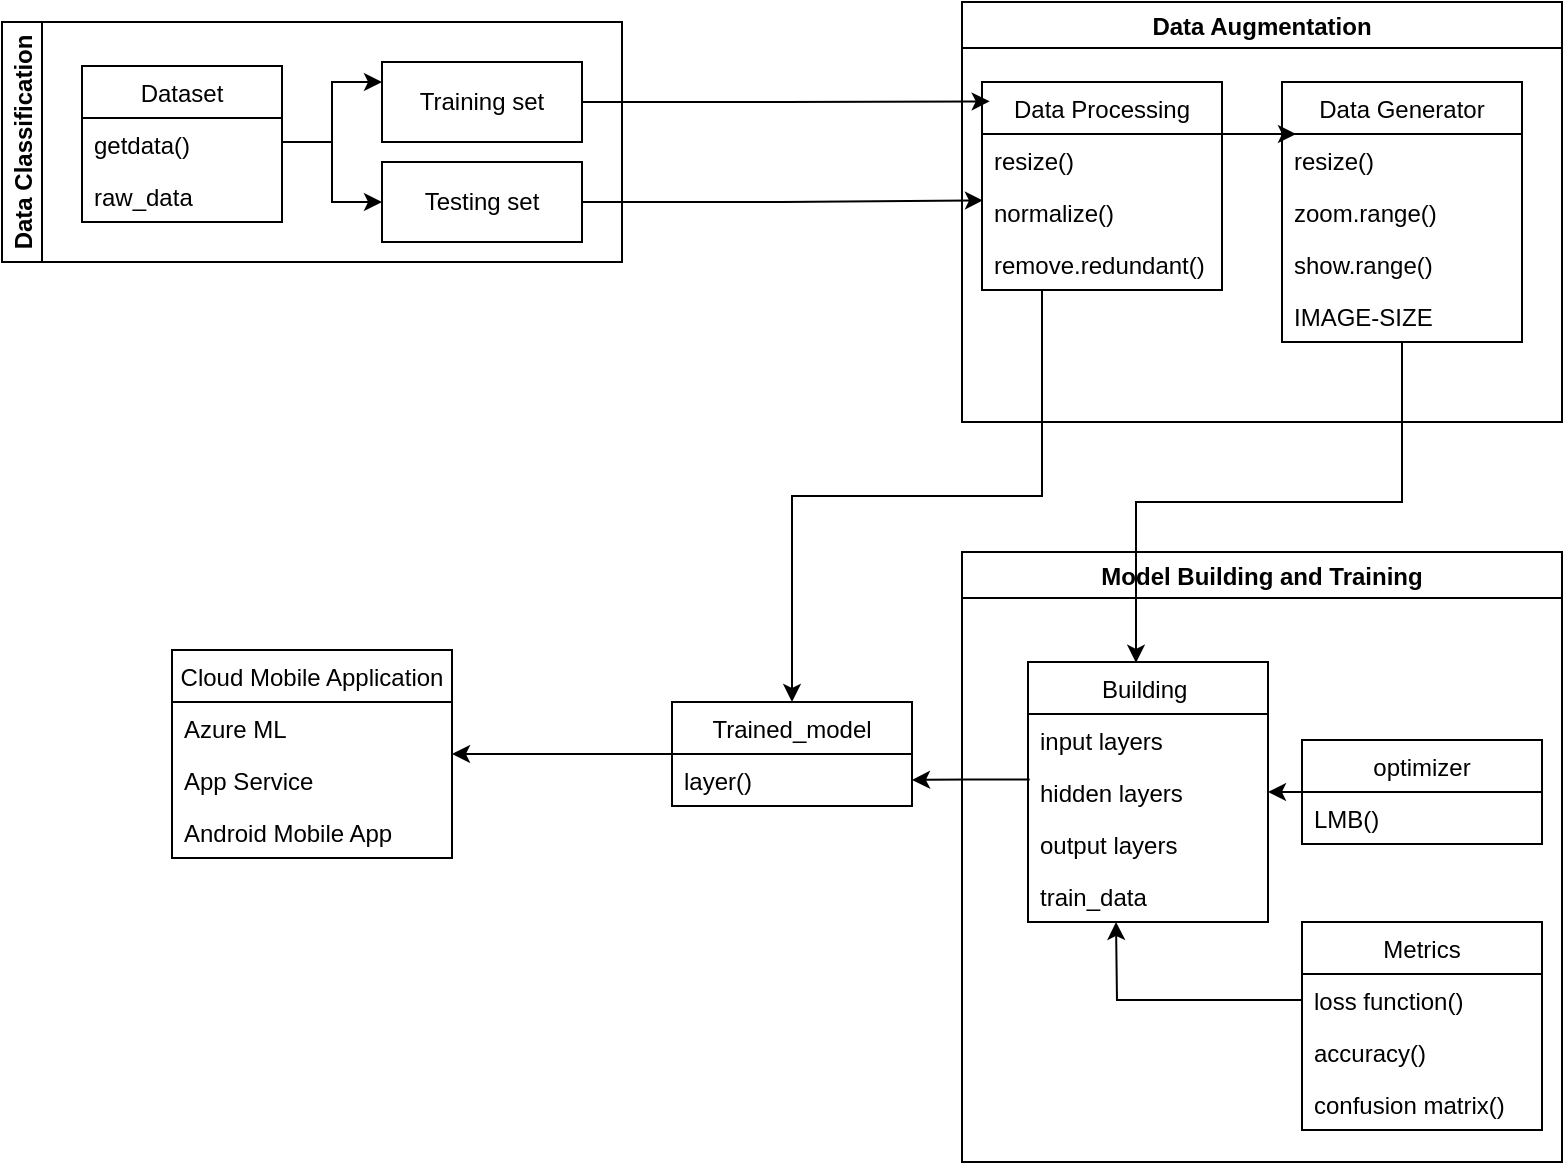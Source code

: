 <mxfile version="20.5.1" type="github">
  <diagram id="C5RBs43oDa-KdzZeNtuy" name="Page-1">
    <mxGraphModel dx="2355" dy="1515" grid="1" gridSize="10" guides="1" tooltips="1" connect="1" arrows="1" fold="1" page="1" pageScale="1" pageWidth="827" pageHeight="1169" math="0" shadow="0">
      <root>
        <mxCell id="WIyWlLk6GJQsqaUBKTNV-0" />
        <mxCell id="WIyWlLk6GJQsqaUBKTNV-1" parent="WIyWlLk6GJQsqaUBKTNV-0" />
        <mxCell id="fAaVd-xr354LxwqgKoTa-0" value="Data Classification" style="swimlane;startSize=20;horizontal=0;childLayout=treeLayout;horizontalTree=1;resizable=0;containerType=tree;" vertex="1" parent="WIyWlLk6GJQsqaUBKTNV-1">
          <mxGeometry x="24" y="310" width="310" height="120" as="geometry" />
        </mxCell>
        <mxCell id="fAaVd-xr354LxwqgKoTa-2" value="Training set" style="whiteSpace=wrap;html=1;" vertex="1" parent="fAaVd-xr354LxwqgKoTa-0">
          <mxGeometry x="190" y="20" width="100" height="40" as="geometry" />
        </mxCell>
        <mxCell id="fAaVd-xr354LxwqgKoTa-4" value="Testing set" style="whiteSpace=wrap;html=1;" vertex="1" parent="fAaVd-xr354LxwqgKoTa-0">
          <mxGeometry x="190" y="70" width="100" height="40" as="geometry" />
        </mxCell>
        <mxCell id="fAaVd-xr354LxwqgKoTa-5" value="" style="edgeStyle=elbowEdgeStyle;elbow=horizontal;html=1;rounded=0;" edge="1" parent="fAaVd-xr354LxwqgKoTa-0" target="fAaVd-xr354LxwqgKoTa-4">
          <mxGeometry relative="1" as="geometry">
            <mxPoint x="140" y="60" as="sourcePoint" />
          </mxGeometry>
        </mxCell>
        <mxCell id="fAaVd-xr354LxwqgKoTa-3" value="" style="edgeStyle=elbowEdgeStyle;elbow=horizontal;html=1;rounded=0;" edge="1" parent="fAaVd-xr354LxwqgKoTa-0">
          <mxGeometry relative="1" as="geometry">
            <mxPoint x="140" y="60" as="sourcePoint" />
            <mxPoint x="190" y="30" as="targetPoint" />
          </mxGeometry>
        </mxCell>
        <mxCell id="fAaVd-xr354LxwqgKoTa-38" value="Dataset" style="swimlane;fontStyle=0;childLayout=stackLayout;horizontal=1;startSize=26;fillColor=none;horizontalStack=0;resizeParent=1;resizeParentMax=0;resizeLast=0;collapsible=1;marginBottom=0;" vertex="1" parent="fAaVd-xr354LxwqgKoTa-0">
          <mxGeometry x="40" y="22" width="100" height="78" as="geometry" />
        </mxCell>
        <mxCell id="fAaVd-xr354LxwqgKoTa-39" value="getdata()" style="text;strokeColor=none;fillColor=none;align=left;verticalAlign=top;spacingLeft=4;spacingRight=4;overflow=hidden;rotatable=0;points=[[0,0.5],[1,0.5]];portConstraint=eastwest;" vertex="1" parent="fAaVd-xr354LxwqgKoTa-38">
          <mxGeometry y="26" width="100" height="26" as="geometry" />
        </mxCell>
        <mxCell id="fAaVd-xr354LxwqgKoTa-40" value="raw_data" style="text;strokeColor=none;fillColor=none;align=left;verticalAlign=top;spacingLeft=4;spacingRight=4;overflow=hidden;rotatable=0;points=[[0,0.5],[1,0.5]];portConstraint=eastwest;" vertex="1" parent="fAaVd-xr354LxwqgKoTa-38">
          <mxGeometry y="52" width="100" height="26" as="geometry" />
        </mxCell>
        <mxCell id="fAaVd-xr354LxwqgKoTa-49" value="Data Augmentation" style="swimlane;" vertex="1" parent="WIyWlLk6GJQsqaUBKTNV-1">
          <mxGeometry x="504" y="300" width="300" height="210" as="geometry" />
        </mxCell>
        <mxCell id="fAaVd-xr354LxwqgKoTa-51" value="Data Generator" style="swimlane;fontStyle=0;childLayout=stackLayout;horizontal=1;startSize=26;fillColor=none;horizontalStack=0;resizeParent=1;resizeParentMax=0;resizeLast=0;collapsible=1;marginBottom=0;" vertex="1" parent="fAaVd-xr354LxwqgKoTa-49">
          <mxGeometry x="160" y="40" width="120" height="130" as="geometry">
            <mxRectangle x="30" y="46" width="120" height="30" as="alternateBounds" />
          </mxGeometry>
        </mxCell>
        <mxCell id="fAaVd-xr354LxwqgKoTa-52" value="resize()" style="text;strokeColor=none;fillColor=none;align=left;verticalAlign=top;spacingLeft=4;spacingRight=4;overflow=hidden;rotatable=0;points=[[0,0.5],[1,0.5]];portConstraint=eastwest;" vertex="1" parent="fAaVd-xr354LxwqgKoTa-51">
          <mxGeometry y="26" width="120" height="26" as="geometry" />
        </mxCell>
        <mxCell id="fAaVd-xr354LxwqgKoTa-53" value="zoom.range()" style="text;strokeColor=none;fillColor=none;align=left;verticalAlign=top;spacingLeft=4;spacingRight=4;overflow=hidden;rotatable=0;points=[[0,0.5],[1,0.5]];portConstraint=eastwest;" vertex="1" parent="fAaVd-xr354LxwqgKoTa-51">
          <mxGeometry y="52" width="120" height="26" as="geometry" />
        </mxCell>
        <mxCell id="fAaVd-xr354LxwqgKoTa-54" value="show.range()&#xa;" style="text;strokeColor=none;fillColor=none;align=left;verticalAlign=top;spacingLeft=4;spacingRight=4;overflow=hidden;rotatable=0;points=[[0,0.5],[1,0.5]];portConstraint=eastwest;" vertex="1" parent="fAaVd-xr354LxwqgKoTa-51">
          <mxGeometry y="78" width="120" height="26" as="geometry" />
        </mxCell>
        <mxCell id="fAaVd-xr354LxwqgKoTa-55" value="IMAGE-SIZE" style="text;strokeColor=none;fillColor=none;align=left;verticalAlign=top;spacingLeft=4;spacingRight=4;overflow=hidden;rotatable=0;points=[[0,0.5],[1,0.5]];portConstraint=eastwest;" vertex="1" parent="fAaVd-xr354LxwqgKoTa-51">
          <mxGeometry y="104" width="120" height="26" as="geometry" />
        </mxCell>
        <mxCell id="fAaVd-xr354LxwqgKoTa-109" style="edgeStyle=orthogonalEdgeStyle;rounded=0;orthogonalLoop=1;jettySize=auto;html=1;exitX=1;exitY=0.25;exitDx=0;exitDy=0;entryX=0.058;entryY=-0.005;entryDx=0;entryDy=0;entryPerimeter=0;" edge="1" parent="fAaVd-xr354LxwqgKoTa-49" source="fAaVd-xr354LxwqgKoTa-57" target="fAaVd-xr354LxwqgKoTa-52">
          <mxGeometry relative="1" as="geometry" />
        </mxCell>
        <mxCell id="fAaVd-xr354LxwqgKoTa-57" value="Data Processing" style="swimlane;fontStyle=0;childLayout=stackLayout;horizontal=1;startSize=26;fillColor=none;horizontalStack=0;resizeParent=1;resizeParentMax=0;resizeLast=0;collapsible=1;marginBottom=0;" vertex="1" parent="fAaVd-xr354LxwqgKoTa-49">
          <mxGeometry x="10" y="40" width="120" height="104" as="geometry">
            <mxRectangle x="30" y="46" width="120" height="30" as="alternateBounds" />
          </mxGeometry>
        </mxCell>
        <mxCell id="fAaVd-xr354LxwqgKoTa-58" value="resize()" style="text;strokeColor=none;fillColor=none;align=left;verticalAlign=top;spacingLeft=4;spacingRight=4;overflow=hidden;rotatable=0;points=[[0,0.5],[1,0.5]];portConstraint=eastwest;" vertex="1" parent="fAaVd-xr354LxwqgKoTa-57">
          <mxGeometry y="26" width="120" height="26" as="geometry" />
        </mxCell>
        <mxCell id="fAaVd-xr354LxwqgKoTa-59" value="normalize()" style="text;strokeColor=none;fillColor=none;align=left;verticalAlign=top;spacingLeft=4;spacingRight=4;overflow=hidden;rotatable=0;points=[[0,0.5],[1,0.5]];portConstraint=eastwest;" vertex="1" parent="fAaVd-xr354LxwqgKoTa-57">
          <mxGeometry y="52" width="120" height="26" as="geometry" />
        </mxCell>
        <mxCell id="fAaVd-xr354LxwqgKoTa-60" value="remove.redundant()" style="text;strokeColor=none;fillColor=none;align=left;verticalAlign=top;spacingLeft=4;spacingRight=4;overflow=hidden;rotatable=0;points=[[0,0.5],[1,0.5]];portConstraint=eastwest;" vertex="1" parent="fAaVd-xr354LxwqgKoTa-57">
          <mxGeometry y="78" width="120" height="26" as="geometry" />
        </mxCell>
        <mxCell id="fAaVd-xr354LxwqgKoTa-64" value="Model Building and Training" style="swimlane;" vertex="1" parent="WIyWlLk6GJQsqaUBKTNV-1">
          <mxGeometry x="504" y="575" width="300" height="305" as="geometry">
            <mxRectangle x="503" y="315" width="200" height="30" as="alternateBounds" />
          </mxGeometry>
        </mxCell>
        <mxCell id="fAaVd-xr354LxwqgKoTa-70" value="Building " style="swimlane;fontStyle=0;childLayout=stackLayout;horizontal=1;startSize=26;fillColor=none;horizontalStack=0;resizeParent=1;resizeParentMax=0;resizeLast=0;collapsible=1;marginBottom=0;" vertex="1" parent="fAaVd-xr354LxwqgKoTa-64">
          <mxGeometry x="33" y="55" width="120" height="130" as="geometry">
            <mxRectangle x="30" y="46" width="120" height="30" as="alternateBounds" />
          </mxGeometry>
        </mxCell>
        <mxCell id="fAaVd-xr354LxwqgKoTa-71" value="input layers" style="text;strokeColor=none;fillColor=none;align=left;verticalAlign=top;spacingLeft=4;spacingRight=4;overflow=hidden;rotatable=0;points=[[0,0.5],[1,0.5]];portConstraint=eastwest;" vertex="1" parent="fAaVd-xr354LxwqgKoTa-70">
          <mxGeometry y="26" width="120" height="26" as="geometry" />
        </mxCell>
        <mxCell id="fAaVd-xr354LxwqgKoTa-72" value="hidden layers" style="text;strokeColor=none;fillColor=none;align=left;verticalAlign=top;spacingLeft=4;spacingRight=4;overflow=hidden;rotatable=0;points=[[0,0.5],[1,0.5]];portConstraint=eastwest;" vertex="1" parent="fAaVd-xr354LxwqgKoTa-70">
          <mxGeometry y="52" width="120" height="26" as="geometry" />
        </mxCell>
        <mxCell id="fAaVd-xr354LxwqgKoTa-73" value="output layers" style="text;strokeColor=none;fillColor=none;align=left;verticalAlign=top;spacingLeft=4;spacingRight=4;overflow=hidden;rotatable=0;points=[[0,0.5],[1,0.5]];portConstraint=eastwest;" vertex="1" parent="fAaVd-xr354LxwqgKoTa-70">
          <mxGeometry y="78" width="120" height="26" as="geometry" />
        </mxCell>
        <mxCell id="fAaVd-xr354LxwqgKoTa-75" value="train_data" style="text;strokeColor=none;fillColor=none;align=left;verticalAlign=top;spacingLeft=4;spacingRight=4;overflow=hidden;rotatable=0;points=[[0,0.5],[1,0.5]];portConstraint=eastwest;" vertex="1" parent="fAaVd-xr354LxwqgKoTa-70">
          <mxGeometry y="104" width="120" height="26" as="geometry" />
        </mxCell>
        <mxCell id="fAaVd-xr354LxwqgKoTa-88" style="edgeStyle=orthogonalEdgeStyle;rounded=0;orthogonalLoop=1;jettySize=auto;html=1;exitX=0;exitY=0.5;exitDx=0;exitDy=0;entryX=1;entryY=0.5;entryDx=0;entryDy=0;" edge="1" parent="fAaVd-xr354LxwqgKoTa-64" source="fAaVd-xr354LxwqgKoTa-84" target="fAaVd-xr354LxwqgKoTa-72">
          <mxGeometry relative="1" as="geometry" />
        </mxCell>
        <mxCell id="fAaVd-xr354LxwqgKoTa-84" value="optimizer" style="swimlane;fontStyle=0;childLayout=stackLayout;horizontal=1;startSize=26;fillColor=none;horizontalStack=0;resizeParent=1;resizeParentMax=0;resizeLast=0;collapsible=1;marginBottom=0;" vertex="1" parent="fAaVd-xr354LxwqgKoTa-64">
          <mxGeometry x="170" y="94" width="120" height="52" as="geometry">
            <mxRectangle x="30" y="46" width="120" height="30" as="alternateBounds" />
          </mxGeometry>
        </mxCell>
        <mxCell id="fAaVd-xr354LxwqgKoTa-85" value="LMB()" style="text;strokeColor=none;fillColor=none;align=left;verticalAlign=top;spacingLeft=4;spacingRight=4;overflow=hidden;rotatable=0;points=[[0,0.5],[1,0.5]];portConstraint=eastwest;" vertex="1" parent="fAaVd-xr354LxwqgKoTa-84">
          <mxGeometry y="26" width="120" height="26" as="geometry" />
        </mxCell>
        <mxCell id="fAaVd-xr354LxwqgKoTa-94" value="Metrics" style="swimlane;fontStyle=0;childLayout=stackLayout;horizontal=1;startSize=26;fillColor=none;horizontalStack=0;resizeParent=1;resizeParentMax=0;resizeLast=0;collapsible=1;marginBottom=0;" vertex="1" parent="fAaVd-xr354LxwqgKoTa-64">
          <mxGeometry x="170" y="185" width="120" height="104" as="geometry">
            <mxRectangle x="30" y="46" width="120" height="30" as="alternateBounds" />
          </mxGeometry>
        </mxCell>
        <mxCell id="fAaVd-xr354LxwqgKoTa-95" value="loss function()    " style="text;strokeColor=none;fillColor=none;align=left;verticalAlign=top;spacingLeft=4;spacingRight=4;overflow=hidden;rotatable=0;points=[[0,0.5],[1,0.5]];portConstraint=eastwest;" vertex="1" parent="fAaVd-xr354LxwqgKoTa-94">
          <mxGeometry y="26" width="120" height="26" as="geometry" />
        </mxCell>
        <mxCell id="fAaVd-xr354LxwqgKoTa-96" value="accuracy()" style="text;strokeColor=none;fillColor=none;align=left;verticalAlign=top;spacingLeft=4;spacingRight=4;overflow=hidden;rotatable=0;points=[[0,0.5],[1,0.5]];portConstraint=eastwest;" vertex="1" parent="fAaVd-xr354LxwqgKoTa-94">
          <mxGeometry y="52" width="120" height="26" as="geometry" />
        </mxCell>
        <mxCell id="fAaVd-xr354LxwqgKoTa-97" value="confusion matrix()" style="text;strokeColor=none;fillColor=none;align=left;verticalAlign=top;spacingLeft=4;spacingRight=4;overflow=hidden;rotatable=0;points=[[0,0.5],[1,0.5]];portConstraint=eastwest;" vertex="1" parent="fAaVd-xr354LxwqgKoTa-94">
          <mxGeometry y="78" width="120" height="26" as="geometry" />
        </mxCell>
        <mxCell id="fAaVd-xr354LxwqgKoTa-103" style="edgeStyle=orthogonalEdgeStyle;rounded=0;orthogonalLoop=1;jettySize=auto;html=1;exitX=0;exitY=0.5;exitDx=0;exitDy=0;" edge="1" parent="fAaVd-xr354LxwqgKoTa-64" source="fAaVd-xr354LxwqgKoTa-95">
          <mxGeometry relative="1" as="geometry">
            <mxPoint x="77" y="185" as="targetPoint" />
          </mxGeometry>
        </mxCell>
        <mxCell id="fAaVd-xr354LxwqgKoTa-77" style="edgeStyle=orthogonalEdgeStyle;rounded=0;orthogonalLoop=1;jettySize=auto;html=1;exitX=0.5;exitY=1;exitDx=0;exitDy=0;entryX=0.45;entryY=0.003;entryDx=0;entryDy=0;entryPerimeter=0;" edge="1" parent="WIyWlLk6GJQsqaUBKTNV-1" source="fAaVd-xr354LxwqgKoTa-51" target="fAaVd-xr354LxwqgKoTa-70">
          <mxGeometry relative="1" as="geometry" />
        </mxCell>
        <mxCell id="fAaVd-xr354LxwqgKoTa-65" value="Trained_model" style="swimlane;fontStyle=0;childLayout=stackLayout;horizontal=1;startSize=26;fillColor=none;horizontalStack=0;resizeParent=1;resizeParentMax=0;resizeLast=0;collapsible=1;marginBottom=0;" vertex="1" parent="WIyWlLk6GJQsqaUBKTNV-1">
          <mxGeometry x="359" y="650" width="120" height="52" as="geometry">
            <mxRectangle x="30" y="46" width="120" height="30" as="alternateBounds" />
          </mxGeometry>
        </mxCell>
        <mxCell id="fAaVd-xr354LxwqgKoTa-66" value="layer()" style="text;strokeColor=none;fillColor=none;align=left;verticalAlign=top;spacingLeft=4;spacingRight=4;overflow=hidden;rotatable=0;points=[[0,0.5],[1,0.5]];portConstraint=eastwest;" vertex="1" parent="fAaVd-xr354LxwqgKoTa-65">
          <mxGeometry y="26" width="120" height="26" as="geometry" />
        </mxCell>
        <mxCell id="fAaVd-xr354LxwqgKoTa-90" style="edgeStyle=orthogonalEdgeStyle;rounded=0;orthogonalLoop=1;jettySize=auto;html=1;exitX=0.007;exitY=1.258;exitDx=0;exitDy=0;entryX=1;entryY=0.5;entryDx=0;entryDy=0;exitPerimeter=0;" edge="1" parent="WIyWlLk6GJQsqaUBKTNV-1" source="fAaVd-xr354LxwqgKoTa-71" target="fAaVd-xr354LxwqgKoTa-66">
          <mxGeometry relative="1" as="geometry" />
        </mxCell>
        <mxCell id="fAaVd-xr354LxwqgKoTa-106" style="edgeStyle=orthogonalEdgeStyle;rounded=0;orthogonalLoop=1;jettySize=auto;html=1;exitX=1;exitY=0.5;exitDx=0;exitDy=0;entryX=0.032;entryY=0.093;entryDx=0;entryDy=0;entryPerimeter=0;" edge="1" parent="WIyWlLk6GJQsqaUBKTNV-1" source="fAaVd-xr354LxwqgKoTa-2" target="fAaVd-xr354LxwqgKoTa-57">
          <mxGeometry relative="1" as="geometry" />
        </mxCell>
        <mxCell id="fAaVd-xr354LxwqgKoTa-107" style="edgeStyle=orthogonalEdgeStyle;rounded=0;orthogonalLoop=1;jettySize=auto;html=1;exitX=1;exitY=0.5;exitDx=0;exitDy=0;entryX=0.004;entryY=0.277;entryDx=0;entryDy=0;entryPerimeter=0;" edge="1" parent="WIyWlLk6GJQsqaUBKTNV-1" source="fAaVd-xr354LxwqgKoTa-4" target="fAaVd-xr354LxwqgKoTa-59">
          <mxGeometry relative="1" as="geometry" />
        </mxCell>
        <mxCell id="fAaVd-xr354LxwqgKoTa-110" style="edgeStyle=orthogonalEdgeStyle;rounded=0;orthogonalLoop=1;jettySize=auto;html=1;exitX=0.25;exitY=1;exitDx=0;exitDy=0;entryX=0.5;entryY=0;entryDx=0;entryDy=0;" edge="1" parent="WIyWlLk6GJQsqaUBKTNV-1" source="fAaVd-xr354LxwqgKoTa-57" target="fAaVd-xr354LxwqgKoTa-65">
          <mxGeometry relative="1" as="geometry" />
        </mxCell>
        <mxCell id="fAaVd-xr354LxwqgKoTa-111" value="Cloud Mobile Application" style="swimlane;fontStyle=0;childLayout=stackLayout;horizontal=1;startSize=26;fillColor=none;horizontalStack=0;resizeParent=1;resizeParentMax=0;resizeLast=0;collapsible=1;marginBottom=0;points=[[0,0,0,0,0],[0,0.25,0,0,0],[0,0.5,0,0,0],[0,0.75,0,0,0],[0,1,0,0,0],[0.25,0,0,0,0],[0.25,1,0,0,0],[0.5,0,0,0,0],[0.5,1,0,0,0],[0.75,0,0,0,0],[0.75,1,0,0,0],[1,0,0,0,0],[1,0.25,0,0,0],[1,0.33,0,0,0],[1,0.5,0,0,0],[1,0.67,0,0,0],[1,0.75,0,0,0],[1,1,0,0,0]];" vertex="1" parent="WIyWlLk6GJQsqaUBKTNV-1">
          <mxGeometry x="109" y="624" width="140" height="104" as="geometry" />
        </mxCell>
        <mxCell id="fAaVd-xr354LxwqgKoTa-112" value="Azure ML" style="text;strokeColor=none;fillColor=none;align=left;verticalAlign=top;spacingLeft=4;spacingRight=4;overflow=hidden;rotatable=0;points=[[0,0.5],[1,0.5]];portConstraint=eastwest;" vertex="1" parent="fAaVd-xr354LxwqgKoTa-111">
          <mxGeometry y="26" width="140" height="26" as="geometry" />
        </mxCell>
        <mxCell id="fAaVd-xr354LxwqgKoTa-113" value="App Service" style="text;strokeColor=none;fillColor=none;align=left;verticalAlign=top;spacingLeft=4;spacingRight=4;overflow=hidden;rotatable=0;points=[[0,0.5],[1,0.5]];portConstraint=eastwest;" vertex="1" parent="fAaVd-xr354LxwqgKoTa-111">
          <mxGeometry y="52" width="140" height="26" as="geometry" />
        </mxCell>
        <mxCell id="fAaVd-xr354LxwqgKoTa-114" value="Android Mobile App" style="text;strokeColor=none;fillColor=none;align=left;verticalAlign=top;spacingLeft=4;spacingRight=4;overflow=hidden;rotatable=0;points=[[0,0.5],[1,0.5]];portConstraint=eastwest;" vertex="1" parent="fAaVd-xr354LxwqgKoTa-111">
          <mxGeometry y="78" width="140" height="26" as="geometry" />
        </mxCell>
        <mxCell id="fAaVd-xr354LxwqgKoTa-118" style="edgeStyle=orthogonalEdgeStyle;rounded=0;orthogonalLoop=1;jettySize=auto;html=1;exitX=0;exitY=0.5;exitDx=0;exitDy=0;entryX=1;entryY=0.5;entryDx=0;entryDy=0;entryPerimeter=0;" edge="1" parent="WIyWlLk6GJQsqaUBKTNV-1" source="fAaVd-xr354LxwqgKoTa-65" target="fAaVd-xr354LxwqgKoTa-111">
          <mxGeometry relative="1" as="geometry" />
        </mxCell>
      </root>
    </mxGraphModel>
  </diagram>
</mxfile>
